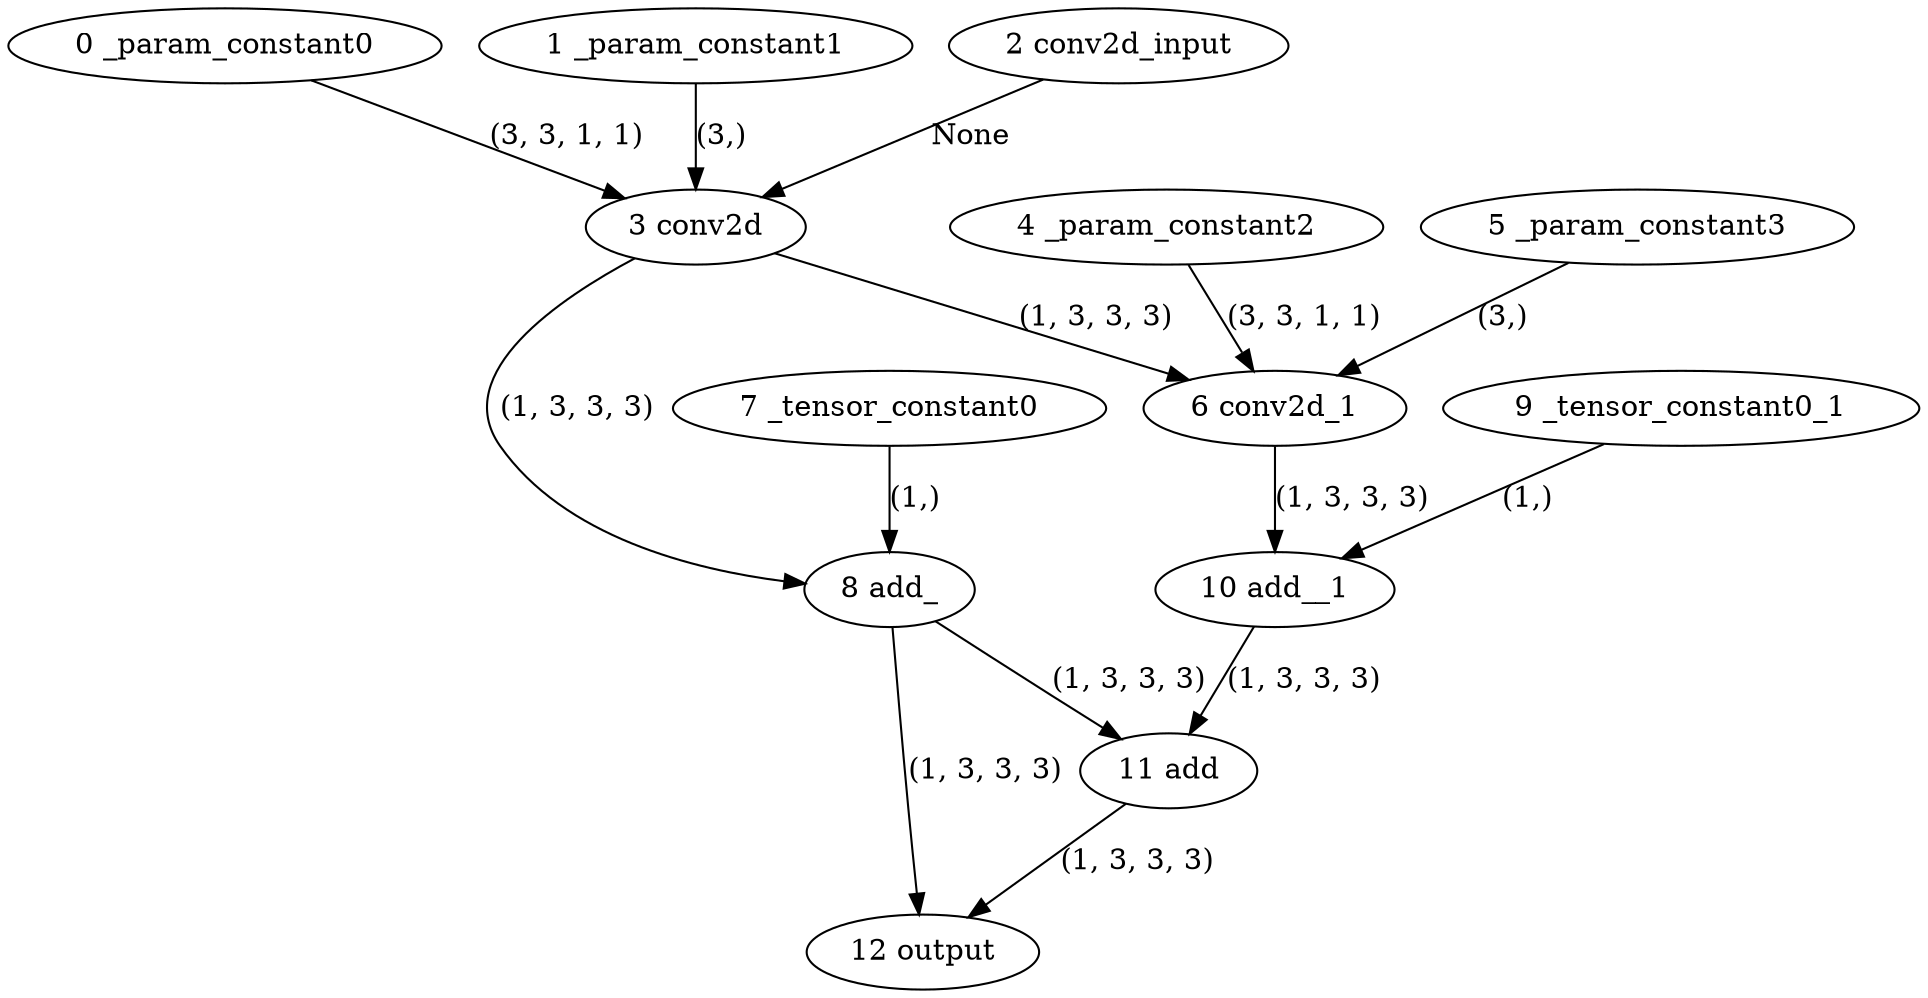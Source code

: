 strict digraph  {
"0 _param_constant0" [id=0, type=get_attr];
"1 _param_constant1" [id=1, type=get_attr];
"2 conv2d_input" [id=2, type=input];
"3 conv2d" [id=3, type=conv2d];
"4 _param_constant2" [id=4, type=get_attr];
"5 _param_constant3" [id=5, type=get_attr];
"6 conv2d_1" [id=6, type=conv2d];
"7 _tensor_constant0" [id=7, type=get_attr];
"8 add_" [id=8, type=add_];
"9 _tensor_constant0_1" [id=9, type=get_attr];
"10 add__1" [id=10, type=add_];
"11 add" [id=11, type=add];
"12 output" [id=12, type=output];
"0 _param_constant0" -> "3 conv2d"  [label="(3, 3, 1, 1)", style=solid];
"1 _param_constant1" -> "3 conv2d"  [label="(3,)", style=solid];
"2 conv2d_input" -> "3 conv2d"  [label=None, style=solid];
"3 conv2d" -> "6 conv2d_1"  [label="(1, 3, 3, 3)", style=solid];
"3 conv2d" -> "8 add_"  [label="(1, 3, 3, 3)", style=solid];
"4 _param_constant2" -> "6 conv2d_1"  [label="(3, 3, 1, 1)", style=solid];
"5 _param_constant3" -> "6 conv2d_1"  [label="(3,)", style=solid];
"6 conv2d_1" -> "10 add__1"  [label="(1, 3, 3, 3)", style=solid];
"7 _tensor_constant0" -> "8 add_"  [label="(1,)", style=solid];
"8 add_" -> "11 add"  [label="(1, 3, 3, 3)", style=solid];
"8 add_" -> "12 output"  [label="(1, 3, 3, 3)", style=solid];
"9 _tensor_constant0_1" -> "10 add__1"  [label="(1,)", style=solid];
"10 add__1" -> "11 add"  [label="(1, 3, 3, 3)", style=solid];
"11 add" -> "12 output"  [label="(1, 3, 3, 3)", style=solid];
}
